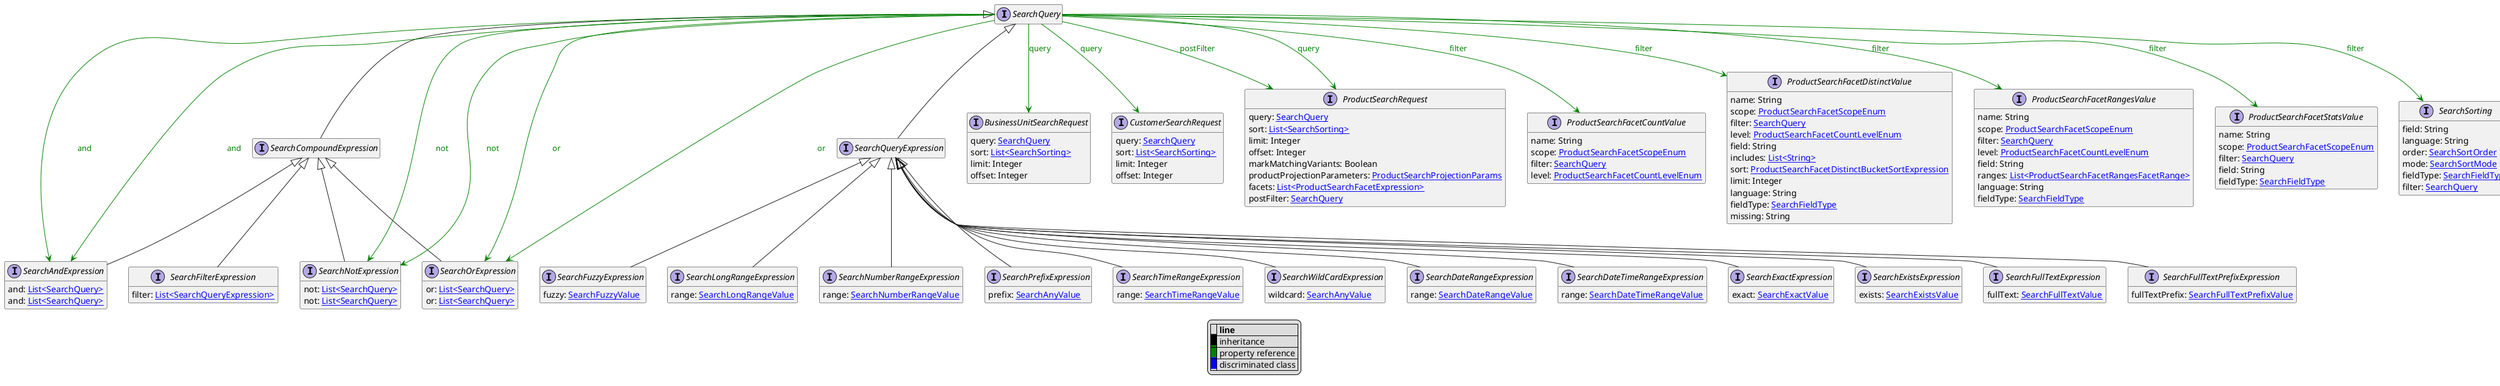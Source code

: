 @startuml

hide empty fields
hide empty methods
legend
|= |= line |
|<back:black>   </back>| inheritance |
|<back:green>   </back>| property reference |
|<back:blue>   </back>| discriminated class |
endlegend
interface SearchQuery [[SearchQuery.svg]]  {
}

interface SearchAndExpression [[SearchAndExpression.svg]] extends SearchCompoundExpression {
    and: [[SearchQuery.svg List<SearchQuery>]]
}
interface SearchCompoundExpression [[SearchCompoundExpression.svg]] extends SearchQuery {
}
interface SearchDateRangeExpression [[SearchDateRangeExpression.svg]] extends SearchQueryExpression {
    range: [[SearchDateRangeValue.svg SearchDateRangeValue]]
}
interface SearchDateTimeRangeExpression [[SearchDateTimeRangeExpression.svg]] extends SearchQueryExpression {
    range: [[SearchDateTimeRangeValue.svg SearchDateTimeRangeValue]]
}
interface SearchExactExpression [[SearchExactExpression.svg]] extends SearchQueryExpression {
    exact: [[SearchExactValue.svg SearchExactValue]]
}
interface SearchExistsExpression [[SearchExistsExpression.svg]] extends SearchQueryExpression {
    exists: [[SearchExistsValue.svg SearchExistsValue]]
}
interface SearchFilterExpression [[SearchFilterExpression.svg]] extends SearchCompoundExpression {
    filter: [[SearchQueryExpression.svg List<SearchQueryExpression>]]
}
interface SearchFullTextExpression [[SearchFullTextExpression.svg]] extends SearchQueryExpression {
    fullText: [[SearchFullTextValue.svg SearchFullTextValue]]
}
interface SearchFullTextPrefixExpression [[SearchFullTextPrefixExpression.svg]] extends SearchQueryExpression {
    fullTextPrefix: [[SearchFullTextPrefixValue.svg SearchFullTextPrefixValue]]
}
interface SearchFuzzyExpression [[SearchFuzzyExpression.svg]] extends SearchQueryExpression {
    fuzzy: [[SearchFuzzyValue.svg SearchFuzzyValue]]
}
interface SearchLongRangeExpression [[SearchLongRangeExpression.svg]] extends SearchQueryExpression {
    range: [[SearchLongRangeValue.svg SearchLongRangeValue]]
}
interface SearchNotExpression [[SearchNotExpression.svg]] extends SearchCompoundExpression {
    not: [[SearchQuery.svg List<SearchQuery>]]
}
interface SearchNumberRangeExpression [[SearchNumberRangeExpression.svg]] extends SearchQueryExpression {
    range: [[SearchNumberRangeValue.svg SearchNumberRangeValue]]
}
interface SearchOrExpression [[SearchOrExpression.svg]] extends SearchCompoundExpression {
    or: [[SearchQuery.svg List<SearchQuery>]]
}
interface SearchPrefixExpression [[SearchPrefixExpression.svg]] extends SearchQueryExpression {
    prefix: [[SearchAnyValue.svg SearchAnyValue]]
}
interface SearchQueryExpression [[SearchQueryExpression.svg]] extends SearchQuery {
}
interface SearchTimeRangeExpression [[SearchTimeRangeExpression.svg]] extends SearchQueryExpression {
    range: [[SearchTimeRangeValue.svg SearchTimeRangeValue]]
}
interface SearchWildCardExpression [[SearchWildCardExpression.svg]] extends SearchQueryExpression {
    wildcard: [[SearchAnyValue.svg SearchAnyValue]]
}

interface SearchAndExpression [[SearchAndExpression.svg]]  {
    and: [[SearchQuery.svg List<SearchQuery>]]
}
interface SearchNotExpression [[SearchNotExpression.svg]]  {
    not: [[SearchQuery.svg List<SearchQuery>]]
}
interface SearchOrExpression [[SearchOrExpression.svg]]  {
    or: [[SearchQuery.svg List<SearchQuery>]]
}
interface BusinessUnitSearchRequest [[BusinessUnitSearchRequest.svg]]  {
    query: [[SearchQuery.svg SearchQuery]]
    sort: [[SearchSorting.svg List<SearchSorting>]]
    limit: Integer
    offset: Integer
}
interface CustomerSearchRequest [[CustomerSearchRequest.svg]]  {
    query: [[SearchQuery.svg SearchQuery]]
    sort: [[SearchSorting.svg List<SearchSorting>]]
    limit: Integer
    offset: Integer
}
interface ProductSearchRequest [[ProductSearchRequest.svg]]  {
    query: [[SearchQuery.svg SearchQuery]]
    sort: [[SearchSorting.svg List<SearchSorting>]]
    limit: Integer
    offset: Integer
    markMatchingVariants: Boolean
    productProjectionParameters: [[ProductSearchProjectionParams.svg ProductSearchProjectionParams]]
    facets: [[ProductSearchFacetExpression.svg List<ProductSearchFacetExpression>]]
    postFilter: [[SearchQuery.svg SearchQuery]]
}
interface ProductSearchFacetCountValue [[ProductSearchFacetCountValue.svg]]  {
    name: String
    scope: [[ProductSearchFacetScopeEnum.svg ProductSearchFacetScopeEnum]]
    filter: [[SearchQuery.svg SearchQuery]]
    level: [[ProductSearchFacetCountLevelEnum.svg ProductSearchFacetCountLevelEnum]]
}
interface ProductSearchFacetDistinctValue [[ProductSearchFacetDistinctValue.svg]]  {
    name: String
    scope: [[ProductSearchFacetScopeEnum.svg ProductSearchFacetScopeEnum]]
    filter: [[SearchQuery.svg SearchQuery]]
    level: [[ProductSearchFacetCountLevelEnum.svg ProductSearchFacetCountLevelEnum]]
    field: String
    includes: [[String.svg List<String>]]
    sort: [[ProductSearchFacetDistinctBucketSortExpression.svg ProductSearchFacetDistinctBucketSortExpression]]
    limit: Integer
    language: String
    fieldType: [[SearchFieldType.svg SearchFieldType]]
    missing: String
}
interface ProductSearchFacetRangesValue [[ProductSearchFacetRangesValue.svg]]  {
    name: String
    scope: [[ProductSearchFacetScopeEnum.svg ProductSearchFacetScopeEnum]]
    filter: [[SearchQuery.svg SearchQuery]]
    level: [[ProductSearchFacetCountLevelEnum.svg ProductSearchFacetCountLevelEnum]]
    field: String
    ranges: [[ProductSearchFacetRangesFacetRange.svg List<ProductSearchFacetRangesFacetRange>]]
    language: String
    fieldType: [[SearchFieldType.svg SearchFieldType]]
}
interface ProductSearchFacetStatsValue [[ProductSearchFacetStatsValue.svg]]  {
    name: String
    scope: [[ProductSearchFacetScopeEnum.svg ProductSearchFacetScopeEnum]]
    filter: [[SearchQuery.svg SearchQuery]]
    field: String
    fieldType: [[SearchFieldType.svg SearchFieldType]]
}
interface SearchSorting [[SearchSorting.svg]]  {
    field: String
    language: String
    order: [[SearchSortOrder.svg SearchSortOrder]]
    mode: [[SearchSortMode.svg SearchSortMode]]
    fieldType: [[SearchFieldType.svg SearchFieldType]]
    filter: [[SearchQuery.svg SearchQuery]]
}

SearchQuery --> SearchAndExpression #green;text:green : "and"
SearchQuery --> SearchAndExpression #green;text:green : "and"
SearchQuery --> SearchNotExpression #green;text:green : "not"
SearchQuery --> SearchNotExpression #green;text:green : "not"
SearchQuery --> SearchOrExpression #green;text:green : "or"
SearchQuery --> SearchOrExpression #green;text:green : "or"
SearchQuery --> BusinessUnitSearchRequest #green;text:green : "query"
SearchQuery --> CustomerSearchRequest #green;text:green : "query"
SearchQuery --> ProductSearchRequest #green;text:green : "query"
SearchQuery --> ProductSearchRequest #green;text:green : "postFilter"
SearchQuery --> ProductSearchFacetCountValue #green;text:green : "filter"
SearchQuery --> ProductSearchFacetDistinctValue #green;text:green : "filter"
SearchQuery --> ProductSearchFacetRangesValue #green;text:green : "filter"
SearchQuery --> ProductSearchFacetStatsValue #green;text:green : "filter"
SearchQuery --> SearchSorting #green;text:green : "filter"
@enduml
